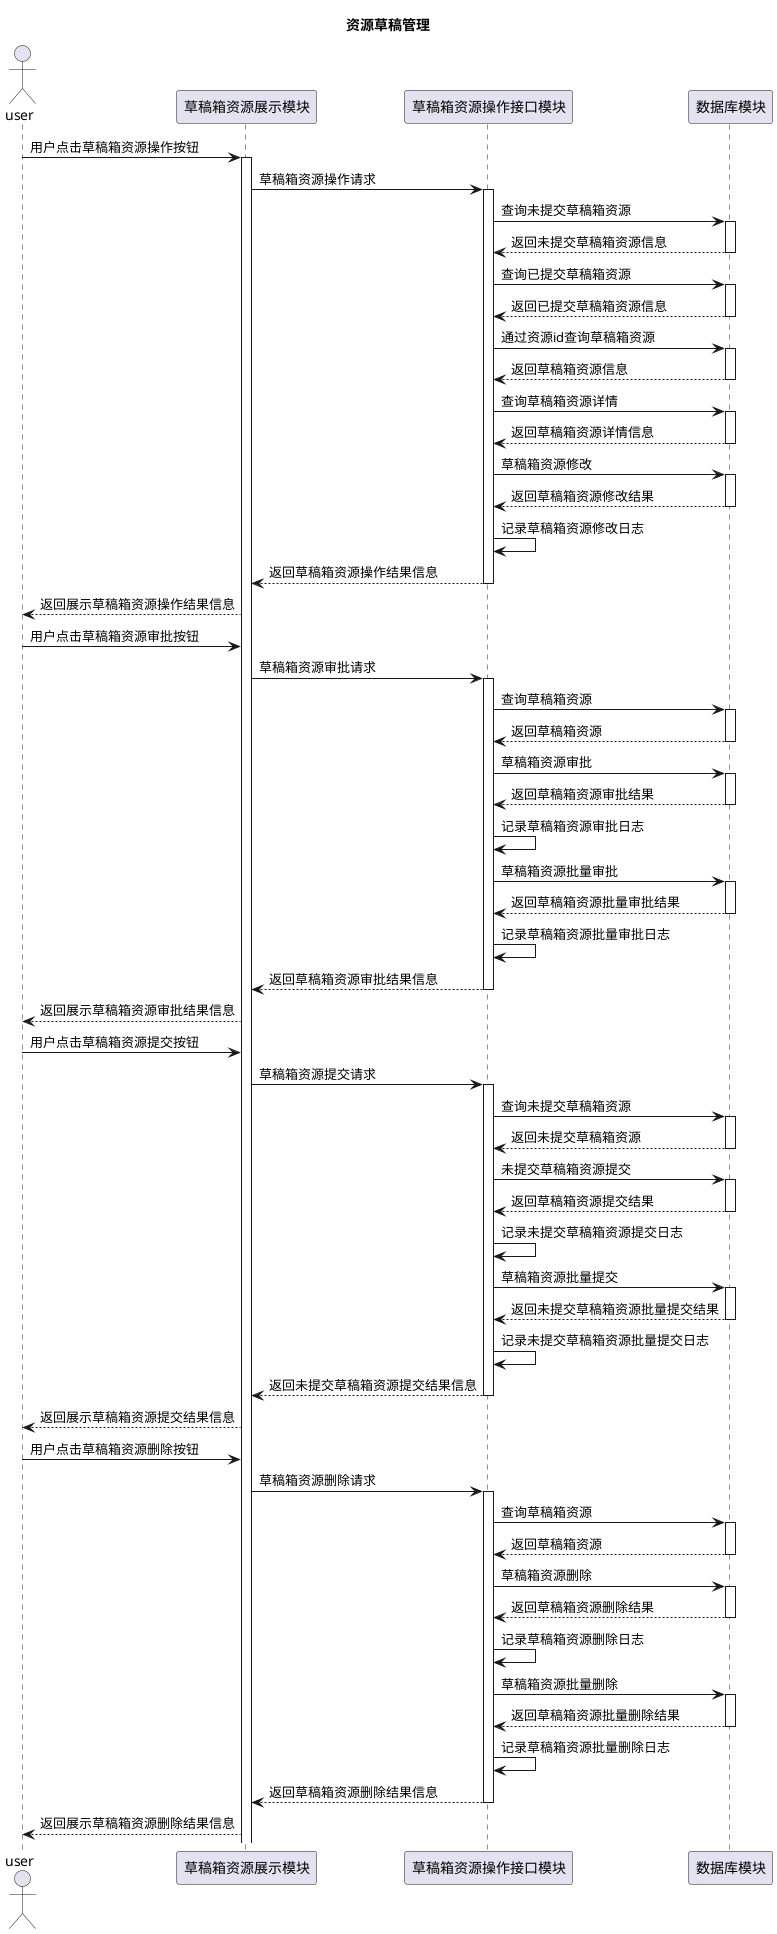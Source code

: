 @startuml
title 资源草稿管理



actor user
participant "草稿箱资源展示模块" as A
participant "草稿箱资源操作接口模块" as B
participant "数据库模块" as C

user  -> A:用户点击草稿箱资源操作按钮
activate A
A   -> B:草稿箱资源操作请求
activate B
B   -> C:查询未提交草稿箱资源
activate C
C --> B:返回未提交草稿箱资源信息
deactivate

B   -> C:查询已提交草稿箱资源
activate C
C --> B:返回已提交草稿箱资源信息
deactivate

B   -> C:通过资源id查询草稿箱资源
activate C
C --> B:返回草稿箱资源信息
deactivate

B   -> C:查询草稿箱资源详情
activate C
C --> B:返回草稿箱资源详情信息
deactivate

B   -> C:草稿箱资源修改
activate C
C --> B:返回草稿箱资源修改结果
deactivate

B   -> B:记录草稿箱资源修改日志


B --> A:返回草稿箱资源操作结果信息

deactivate
A --> user:返回展示草稿箱资源操作结果信息


user  -> A:用户点击草稿箱资源审批按钮

A   -> B:草稿箱资源审批请求
activate B
B   -> C:查询草稿箱资源
activate C
C --> B:返回草稿箱资源
deactivate

B   -> C:草稿箱资源审批
activate C
C --> B:返回草稿箱资源审批结果
deactivate

B   -> B:记录草稿箱资源审批日志

B   -> C:草稿箱资源批量审批
activate C
C --> B:返回草稿箱资源批量审批结果
deactivate

B   -> B:记录草稿箱资源批量审批日志

B --> A:返回草稿箱资源审批结果信息

deactivate
A --> user:返回展示草稿箱资源审批结果信息


user  -> A:用户点击草稿箱资源提交按钮

A   -> B:草稿箱资源提交请求
activate B
B   -> C:查询未提交草稿箱资源
activate C
C --> B:返回未提交草稿箱资源
deactivate

B   -> C:未提交草稿箱资源提交
activate C
C --> B:返回草稿箱资源提交结果
deactivate

B   -> B:记录未提交草稿箱资源提交日志

B   -> C:草稿箱资源批量提交
activate C
C --> B:返回未提交草稿箱资源批量提交结果
deactivate

B   -> B:记录未提交草稿箱资源批量提交日志

B --> A:返回未提交草稿箱资源提交结果信息

deactivate
A --> user:返回展示草稿箱资源提交结果信息


user  -> A:用户点击草稿箱资源删除按钮

A   -> B:草稿箱资源删除请求
activate B
B   -> C:查询草稿箱资源
activate C
C --> B:返回草稿箱资源
deactivate

B   -> C:草稿箱资源删除
activate C
C --> B:返回草稿箱资源删除结果
deactivate

B   -> B:记录草稿箱资源删除日志

B   -> C:草稿箱资源批量删除
activate C
C --> B:返回草稿箱资源批量删除结果
deactivate

B   -> B:记录草稿箱资源批量删除日志
B --> A:返回草稿箱资源删除结果信息

deactivate
A --> user:返回展示草稿箱资源删除结果信息

@enduml